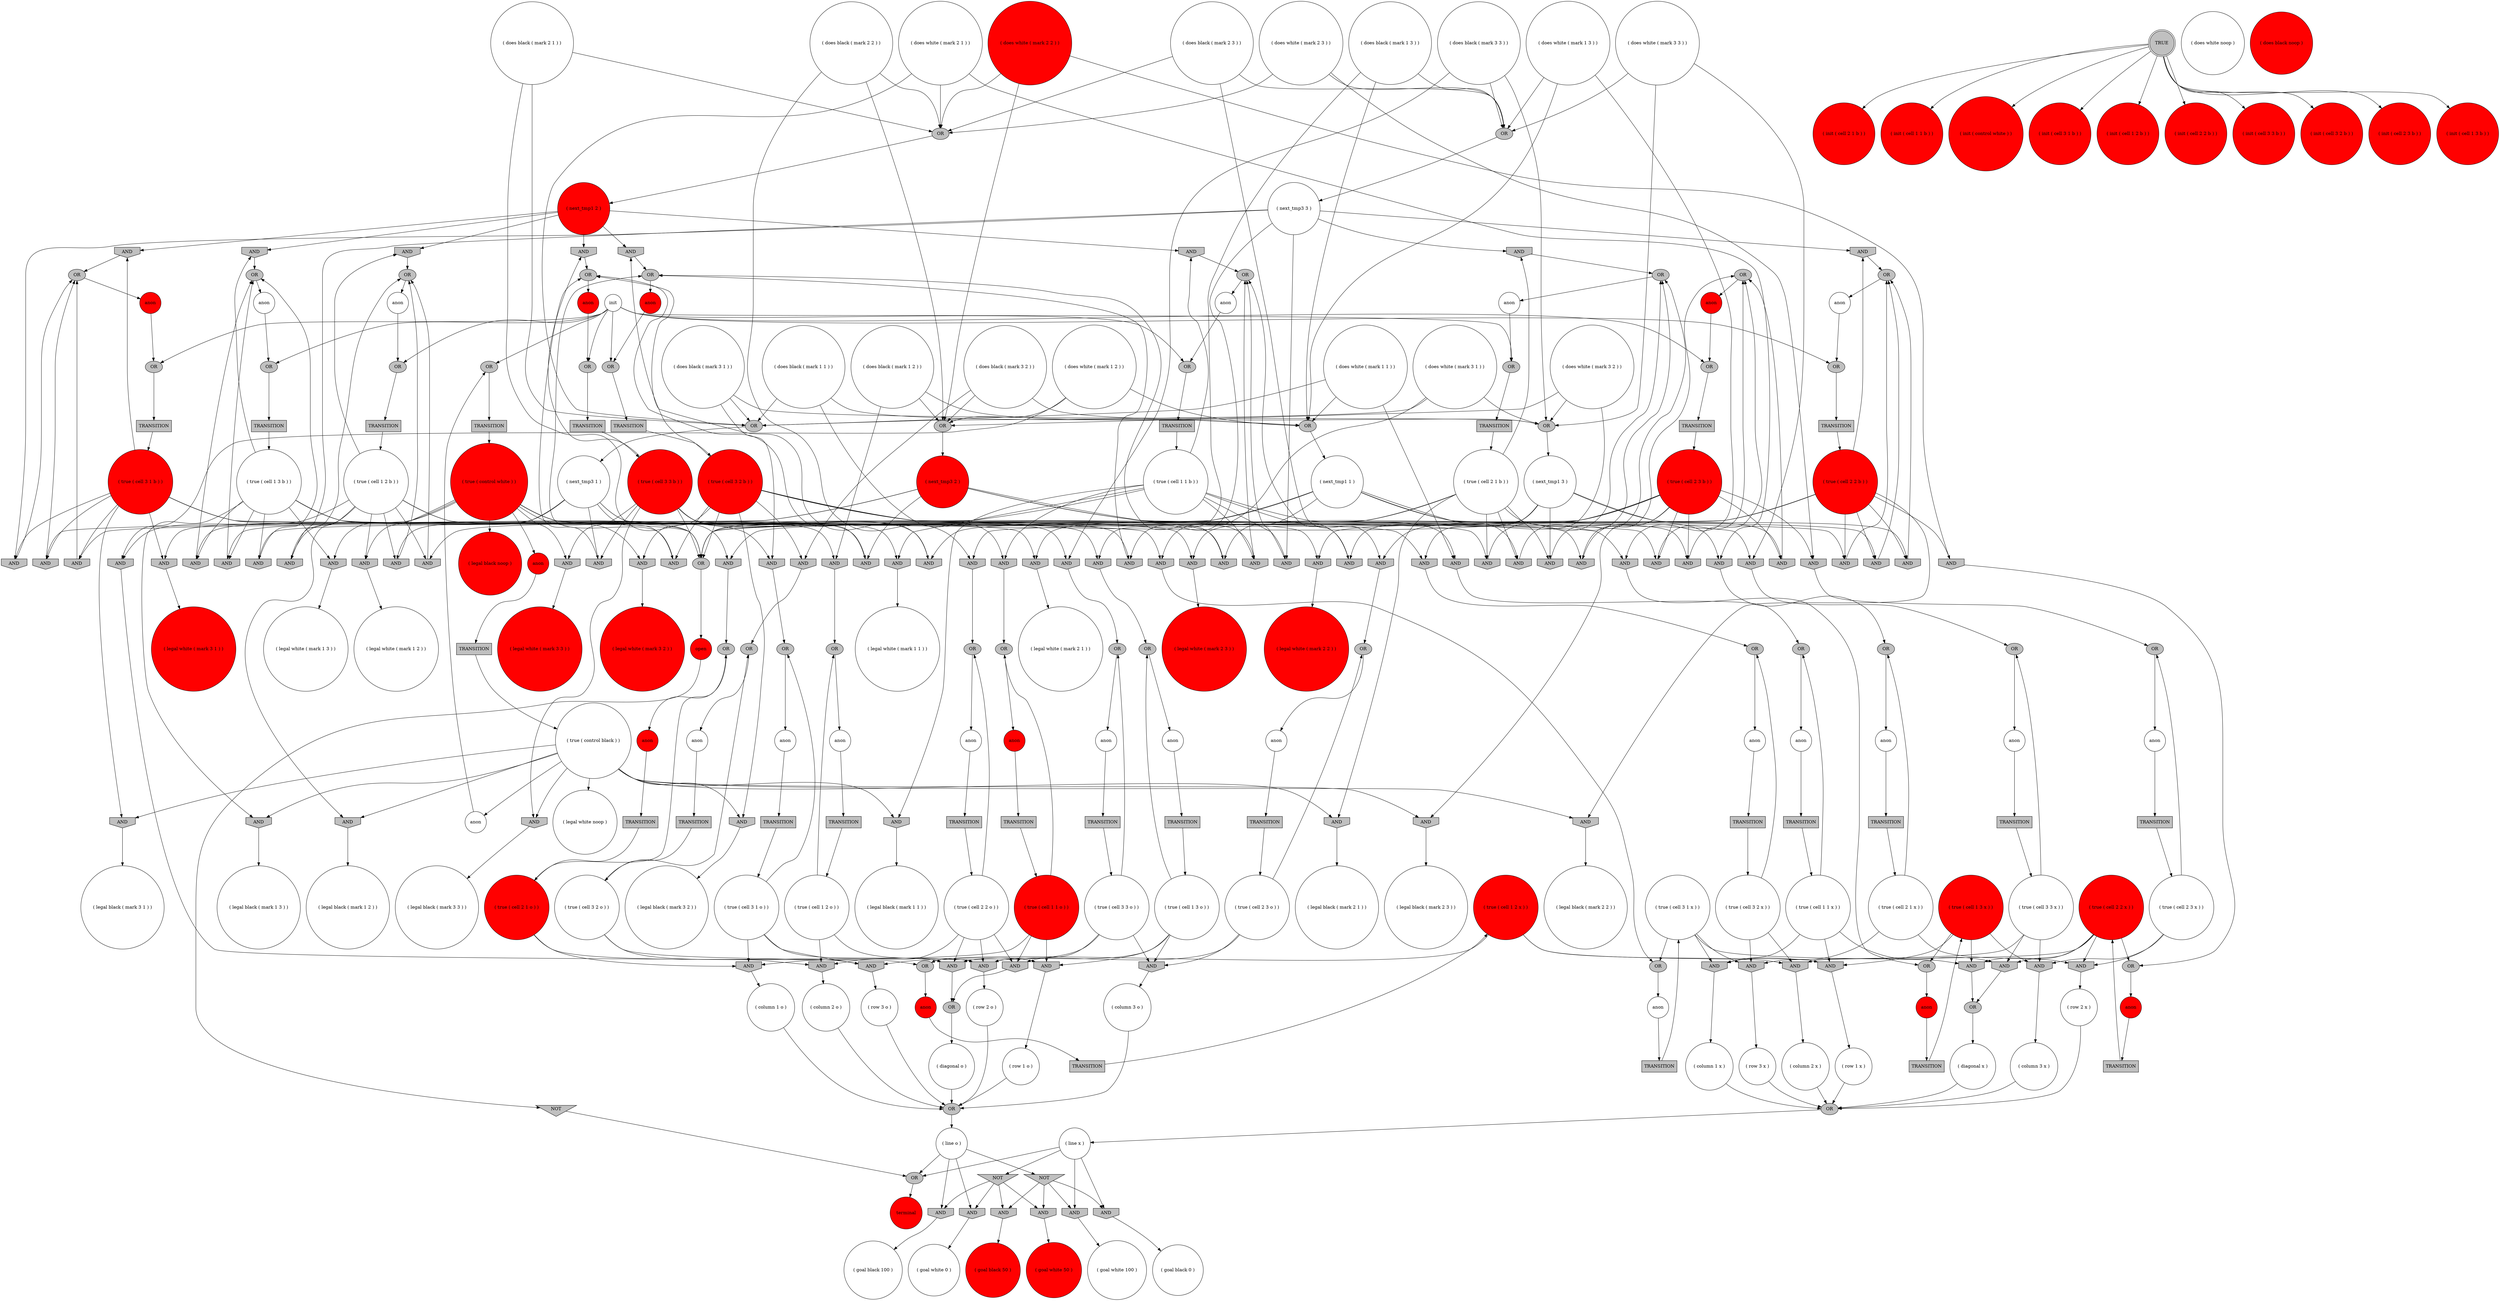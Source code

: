 digraph propNet
{
	"@3110bf99"[shape=ellipse, style= filled, fillcolor=grey, label="OR"]; "@3110bf99"->"@4292eef9"; 
	"@19ca3c6a"[shape=invhouse, style= filled, fillcolor=grey, label="AND"]; "@19ca3c6a"->"@84fc04d"; 
	"@6189c841"[shape=ellipse, style= filled, fillcolor=grey, label="OR"]; "@6189c841"->"@647c2ed9"; 
	"@5b16443e"[shape=box, style= filled, fillcolor=grey, label="TRANSITION"]; "@5b16443e"->"@1c206048"; 
	"@505acb8b"[shape=ellipse, style= filled, fillcolor=grey, label="OR"]; "@505acb8b"->"@78e93be3"; 
	"@2fbb1447"[shape=box, style= filled, fillcolor=grey, label="TRANSITION"]; "@2fbb1447"->"@5b8b9802"; 
	"@41f6a5e9"[shape=circle, style= filled, fillcolor=white, label="anon"]; "@41f6a5e9"->"@54c8ab35"; 
	"@5a959fa9"[shape=ellipse, style= filled, fillcolor=grey, label="OR"]; "@5a959fa9"->"@15253eb5"; 
	"@13159de7"[shape=ellipse, style= filled, fillcolor=grey, label="OR"]; "@13159de7"->"@7031b27a"; 
	"@64e6c17"[shape=box, style= filled, fillcolor=grey, label="TRANSITION"]; "@64e6c17"->"@6ce21f5d"; 
	"@607f3c5b"[shape=invtriangle, style= filled, fillcolor=grey, label="NOT"]; "@607f3c5b"->"@424d4f5e"; "@607f3c5b"->"@54b483bf"; "@607f3c5b"->"@4153abdb"; "@607f3c5b"->"@4097a214"; 
	"@2862fdc2"[shape=circle, style= filled, fillcolor=white, label="( does black ( mark 1 2 ) )"]; "@2862fdc2"->"@37872284"; "@2862fdc2"->"@4f26aa78"; "@2862fdc2"->"@2b842bd6"; 
	"@46e6e5f1"[shape=circle, style= filled, fillcolor=red, label="anon"]; "@46e6e5f1"->"@41282ad4"; 
	"@222f808"[shape=box, style= filled, fillcolor=grey, label="TRANSITION"]; "@222f808"->"@235ff851"; 
	"@5eef4879"[shape=ellipse, style= filled, fillcolor=grey, label="OR"]; "@5eef4879"->"@2f7f30a0"; 
	"@67588300"[shape=invhouse, style= filled, fillcolor=grey, label="AND"]; "@67588300"->"@280685d4"; 
	"@513fc475"[shape=circle, style= filled, fillcolor=red, label="( init ( cell 2 1 b ) )"]; 
	"@302b3e2e"[shape=invhouse, style= filled, fillcolor=grey, label="AND"]; "@302b3e2e"->"@13159de7"; 
	"@1bbbefea"[shape=ellipse, style= filled, fillcolor=grey, label="OR"]; "@1bbbefea"->"@7277073c"; 
	"@78dee892"[shape=box, style= filled, fillcolor=grey, label="TRANSITION"]; "@78dee892"->"@51776d39"; 
	"@55d46b4"[shape=circle, style= filled, fillcolor=white, label="( true ( cell 1 1 b ) )"]; "@55d46b4"->"@53e6692b"; "@55d46b4"->"@20506187"; "@55d46b4"->"@7b1ae274"; "@55d46b4"->"@695f4410"; "@55d46b4"->"@3df9dfd5"; "@55d46b4"->"@3ef63b77"; "@55d46b4"->"@3b56f75d"; "@55d46b4"->"@42aa9567"; "@55d46b4"->"@676c00a9"; 
	"@7ebf324"[shape=circle, style= filled, fillcolor=red, label="anon"]; "@7ebf324"->"@78dee892"; 
	"@501eb4af"[shape=circle, style= filled, fillcolor=white, label="anon"]; "@501eb4af"->"@6b0d29c2"; 
	"@20506187"[shape=invhouse, style= filled, fillcolor=grey, label="AND"]; "@20506187"->"@5eef4879"; 
	"@19ac1e25"[shape=invhouse, style= filled, fillcolor=grey, label="AND"]; "@19ac1e25"->"@13159de7"; 
	"@10bb3372"[shape=circle, style= filled, fillcolor=white, label="( column 1 o )"]; "@10bb3372"->"@27835149"; 
	"@424f5762"[shape=invhouse, style= filled, fillcolor=grey, label="AND"]; "@424f5762"->"@265e24be"; 
	"@290326a1"[shape=circle, style= filled, fillcolor=white, label="( does black ( mark 2 3 ) )"]; "@290326a1"->"@38c57101"; "@290326a1"->"@5a959fa9"; "@290326a1"->"@50bef95e"; 
	"@416ed704"[shape=circle, style= filled, fillcolor=red, label="terminal"]; 
	"@163bb430"[shape=box, style= filled, fillcolor=grey, label="TRANSITION"]; "@163bb430"->"@520b18a8"; 
	"@2e883c86"[shape=circle, style= filled, fillcolor=red, label="( goal black 50 )"]; 
	"@4153abdb"[shape=invhouse, style= filled, fillcolor=grey, label="AND"]; "@4153abdb"->"@4145c27a"; 
	"@75094c7b"[shape=circle, style= filled, fillcolor=white, label="( true ( cell 1 2 o ) )"]; "@75094c7b"->"@3f60ef76"; "@75094c7b"->"@7c91b50f"; "@75094c7b"->"@77c7bb87"; 
	"@4de059d6"[shape=circle, style= filled, fillcolor=white, label="( legal black ( mark 1 3 ) )"]; 
	"@183c3473"[shape=circle, style= filled, fillcolor=red, label="anon"]; "@183c3473"->"@1cba556e"; 
	"@1e4da3e3"[shape=circle, style= filled, fillcolor=white, label="( line o )"]; "@1e4da3e3"->"@8463d02"; "@1e4da3e3"->"@300fa532"; "@1e4da3e3"->"@3e6c7100"; "@1e4da3e3"->"@607f3c5b"; 
	"@d23374d"[shape=invhouse, style= filled, fillcolor=grey, label="AND"]; "@d23374d"->"@89ce410"; 
	"@4e83f71c"[shape=circle, style= filled, fillcolor=red, label="( true ( cell 3 3 b ) )"]; "@4e83f71c"->"@19ca3c6a"; "@4e83f71c"->"@2c2c68e9"; "@4e83f71c"->"@19ac1e25"; "@4e83f71c"->"@521b95a"; "@4e83f71c"->"@e8f3c43"; "@4e83f71c"->"@302b3e2e"; "@4e83f71c"->"@593a7113"; "@4e83f71c"->"@17f7d2ff"; "@4e83f71c"->"@676c00a9"; 
	"@724df132"[shape=box, style= filled, fillcolor=grey, label="TRANSITION"]; "@724df132"->"@20c87d01"; 
	"@76974876"[shape=invhouse, style= filled, fillcolor=grey, label="AND"]; "@76974876"->"@30868754"; 
	"@4292eef9"[shape=circle, style= filled, fillcolor=red, label="anon"]; "@4292eef9"->"@72af4b81"; 
	"@55a5cd40"[shape=ellipse, style= filled, fillcolor=grey, label="OR"]; "@55a5cd40"->"@784650ad"; 
	"@1fe569ac"[shape=circle, style= filled, fillcolor=red, label="( true ( cell 3 1 b ) )"]; "@1fe569ac"->"@1f10be5d"; "@1fe569ac"->"@3d133ead"; "@1fe569ac"->"@67588300"; "@1fe569ac"->"@7fb85da4"; "@1fe569ac"->"@416ba050"; "@1fe569ac"->"@5c2147cb"; "@1fe569ac"->"@2db8d536"; "@1fe569ac"->"@676c00a9"; "@1fe569ac"->"@47c65163"; 
	"@22802495"[shape=invhouse, style= filled, fillcolor=grey, label="AND"]; "@22802495"->"@ed39e86"; 
	"@3e6c7100"[shape=ellipse, style= filled, fillcolor=grey, label="OR"]; "@3e6c7100"->"@416ed704"; 
	"@7ef81c84"[shape=circle, style= filled, fillcolor=white, label="( does black ( mark 2 2 ) )"]; "@7ef81c84"->"@4f26aa78"; "@7ef81c84"->"@5a959fa9"; "@7ef81c84"->"@19e6018b"; 
	"@29b2c6b7"[shape=box, style= filled, fillcolor=grey, label="TRANSITION"]; "@29b2c6b7"->"@75094c7b"; 
	"@19fa3f20"[shape=invhouse, style= filled, fillcolor=grey, label="AND"]; "@19fa3f20"->"@7afd3d0d"; 
	"@51776d39"[shape=circle, style= filled, fillcolor=red, label="( true ( cell 1 2 x ) )"]; "@51776d39"->"@570fd91e"; "@51776d39"->"@634fbcac"; "@51776d39"->"@22802495"; 
	"@20c87d01"[shape=circle, style= filled, fillcolor=white, label="( true ( cell 2 3 x ) )"]; "@20c87d01"->"@475170bc"; "@20c87d01"->"@3136a0bc"; "@20c87d01"->"@3471e26d"; 
	"@30762031"[shape=invhouse, style= filled, fillcolor=grey, label="AND"]; "@30762031"->"@30868754"; 
	"@2f29f8aa"[shape=invhouse, style= filled, fillcolor=grey, label="AND"]; "@2f29f8aa"->"@6f02243e"; 
	"@599a2875"[shape=circle, style= filled, fillcolor=white, label="( does black ( mark 1 3 ) )"]; "@599a2875"->"@37872284"; "@599a2875"->"@27e0b4d8"; "@599a2875"->"@50bef95e"; 
	"@d689844"[shape=ellipse, style= filled, fillcolor=grey, label="OR"]; "@d689844"->"@4de49f3c"; 
	"@6f02243e"[shape=ellipse, style= filled, fillcolor=grey, label="OR"]; "@6f02243e"->"@75999b61"; 
	"@1b0c366b"[shape=invhouse, style= filled, fillcolor=grey, label="AND"]; "@1b0c366b"->"@6915fc29"; 
	"@7031b27a"[shape=circle, style= filled, fillcolor=red, label="anon"]; "@7031b27a"->"@1bbbefea"; 
	"@7fe184a1"[shape=circle, style= filled, fillcolor=white, label="anon"]; "@7fe184a1"->"@3b577220"; 
	"@45553d72"[shape=invhouse, style= filled, fillcolor=grey, label="AND"]; "@45553d72"->"@185af219"; 
	"@1080b7fd"[shape=ellipse, style= filled, fillcolor=grey, label="OR"]; "@1080b7fd"->"@5f532e"; 
	"@50ec4d43"[shape=circle, style= filled, fillcolor=white, label="( legal white ( mark 2 1 ) )"]; 
	"@53639459"[shape=invhouse, style= filled, fillcolor=grey, label="AND"]; "@53639459"->"@2ecaa79e"; 
	"@2c99b437"[shape=circle, style= filled, fillcolor=white, label="( does white ( mark 2 3 ) )"]; "@2c99b437"->"@5b09f852"; "@2c99b437"->"@5a959fa9"; "@2c99b437"->"@50bef95e"; 
	"@75999b61"[shape=circle, style= filled, fillcolor=white, label="( diagonal x )"]; "@75999b61"->"@7b429b9f"; 
	"@521b95a"[shape=invhouse, style= filled, fillcolor=grey, label="AND"]; "@521b95a"->"@505acb8b"; 
	"@2f7f30a0"[shape=circle, style= filled, fillcolor=white, label="anon"]; "@2f7f30a0"->"@1080b7fd"; 
	"@5af3a14"[shape=ellipse, style= filled, fillcolor=grey, label="OR"]; "@5af3a14"->"@330df9f6"; 
	"@66a01572"[shape=invhouse, style= filled, fillcolor=grey, label="AND"]; "@66a01572"->"@4cf1d2a4"; 
	"@ceaf7f0"[shape=box, style= filled, fillcolor=grey, label="TRANSITION"]; "@ceaf7f0"->"@357c5b44"; 
	"@3301b608"[shape=circle, style= filled, fillcolor=white, label="( does black ( mark 3 3 ) )"]; "@3301b608"->"@521b95a"; "@3301b608"->"@5af3a14"; "@3301b608"->"@50bef95e"; 
	"@502e12e5"[shape=invhouse, style= filled, fillcolor=grey, label="AND"]; "@502e12e5"->"@33211ee7"; 
	"@4ebca121"[shape=ellipse, style= filled, fillcolor=grey, label="OR"]; "@4ebca121"->"@41f6a5e9"; 
	"@7f4165d0"[shape=invhouse, style= filled, fillcolor=grey, label="AND"]; "@7f4165d0"->"@4cf1d2a4"; 
	"@ed39e86"[shape=circle, style= filled, fillcolor=white, label="( row 1 x )"]; "@ed39e86"->"@7b429b9f"; 
	"@5f998f30"[shape=invhouse, style= filled, fillcolor=grey, label="AND"]; "@5f998f30"->"@3c873f94"; 
	"@7fb85da4"[shape=invhouse, style= filled, fillcolor=grey, label="AND"]; "@7fb85da4"->"@724715dd"; 
	"@3c873f94"[shape=ellipse, style= filled, fillcolor=grey, label="OR"]; "@3c873f94"->"@535f2c97"; 
	"@780e4aa6"[shape=circle, style= filled, fillcolor=white, label="anon"]; "@780e4aa6"->"@5b16443e"; 
	"@40471d1f"[shape=invhouse, style= filled, fillcolor=grey, label="AND"]; "@40471d1f"->"@197ef254"; 
	"@6d29cb02"[shape=circle, style= filled, fillcolor=red, label="( true ( cell 2 2 x ) )"]; "@6d29cb02"->"@570fd91e"; "@6d29cb02"->"@5e0ed38d"; "@6d29cb02"->"@d689844"; "@6d29cb02"->"@3136a0bc"; "@6d29cb02"->"@2f29f8aa"; 
	"@672825c9"[shape=invhouse, style= filled, fillcolor=grey, label="AND"]; "@672825c9"->"@761b5baf"; 
	"@52863cf9"[shape=ellipse, style= filled, fillcolor=grey, label="OR"]; "@52863cf9"->"@461541fb"; 
	"@6901960a"[shape=circle, style= filled, fillcolor=white, label="anon"]; "@6901960a"->"@433b8611"; 
	"@68f392bc"[shape=circle, style= filled, fillcolor=white, label="( next_tmp3 1 )"]; "@68f392bc"->"@6fc2a644"; "@68f392bc"->"@19ac1e25"; "@68f392bc"->"@595fb8e"; "@68f392bc"->"@30762031"; "@68f392bc"->"@e7858ab"; "@68f392bc"->"@79708fc8"; 
	"@18142dc4"[shape=box, style= filled, fillcolor=grey, label="TRANSITION"]; "@18142dc4"->"@183aeac3"; 
	"@520b18a8"[shape=circle, style= filled, fillcolor=white, label="( true ( cell 3 3 o ) )"]; "@520b18a8"->"@526b0a81"; "@520b18a8"->"@505acb8b"; "@520b18a8"->"@cdabdca"; "@520b18a8"->"@6d1f9295"; 
	"@5516d3dc"[shape=circle, style= filled, fillcolor=red, label="( init ( cell 1 1 b ) )"]; 
	"@7c91b50f"[shape=ellipse, style= filled, fillcolor=grey, label="OR"]; "@7c91b50f"->"@42062bad"; 
	"@18977673"[shape=ellipse, style= filled, fillcolor=grey, label="OR"]; "@18977673"->"@7fe184a1"; 
	"@593a7113"[shape=invhouse, style= filled, fillcolor=grey, label="AND"]; "@593a7113"->"@13159de7"; 
	"@78ac4093"[shape=circle, style= filled, fillcolor=red, label="( init ( control white ) )"]; 
	"@79708fc8"[shape=invhouse, style= filled, fillcolor=grey, label="AND"]; "@79708fc8"->"@18977673"; 
	"@12da22e9"[shape=circle, style= filled, fillcolor=red, label="anon"]; "@12da22e9"->"@233059cc"; 
	"@34d2b4a1"[shape=circle, style= filled, fillcolor=white, label="( does black ( mark 3 2 ) )"]; "@34d2b4a1"->"@5af3a14"; "@34d2b4a1"->"@4f26aa78"; "@34d2b4a1"->"@45553d72"; 
	"@233059cc"[shape=box, style= filled, fillcolor=grey, label="TRANSITION"]; "@233059cc"->"@157052cb"; 
	"@37872284"[shape=ellipse, style= filled, fillcolor=grey, label="OR"]; "@37872284"->"@8eb2497"; 
	"@30d73d83"[shape=circle, style= filled, fillcolor=white, label="( legal white noop )"]; 
	"@197ef254"[shape=circle, style= filled, fillcolor=red, label="( legal white ( mark 3 2 ) )"]; 
	"@65b2b2f0"[shape=invhouse, style= filled, fillcolor=grey, label="AND"]; "@65b2b2f0"->"@d689844"; 
	"@3136a0bc"[shape=invhouse, style= filled, fillcolor=grey, label="AND"]; "@3136a0bc"->"@44b0c913"; 
	"@2c74bc49"[shape=invhouse, style= filled, fillcolor=grey, label="AND"]; "@2c74bc49"->"@3110bf99"; 
	"@40868ba"[shape=circle, style= filled, fillcolor=red, label="( init ( cell 3 1 b ) )"]; 
	"@19e6018b"[shape=invhouse, style= filled, fillcolor=grey, label="AND"]; "@19e6018b"->"@61025594"; 
	"@7381d4e0"[shape=circle, style= filled, fillcolor=red, label="( next_tmp3 2 )"]; "@7381d4e0"->"@3f08e8b"; "@7381d4e0"->"@7fb85da4"; "@7381d4e0"->"@343b79ee"; "@7381d4e0"->"@302b3e2e"; "@7381d4e0"->"@3b56f75d"; "@7381d4e0"->"@61d547f5"; 
	"@183aeac3"[shape=circle, style= filled, fillcolor=red, label="( true ( cell 3 2 b ) )"]; "@183aeac3"->"@595fb8e"; "@183aeac3"->"@40471d1f"; "@183aeac3"->"@48112b54"; "@183aeac3"->"@66a01572"; "@183aeac3"->"@76aeb503"; "@183aeac3"->"@45553d72"; "@183aeac3"->"@52cc6a6e"; "@183aeac3"->"@7f4165d0"; "@183aeac3"->"@676c00a9"; 
	"@32693b5"[shape=circle, style= filled, fillcolor=red, label="( true ( control white ) )"]; "@32693b5"->"@7b492e5b"; "@32693b5"->"@19ca3c6a"; "@32693b5"->"@65931596"; "@32693b5"->"@40471d1f"; "@32693b5"->"@1b0c366b"; "@32693b5"->"@672825c9"; "@32693b5"->"@3df9dfd5"; "@32693b5"->"@4c623b03"; "@32693b5"->"@26170092"; "@32693b5"->"@12da22e9"; "@32693b5"->"@47c65163"; 
	"@78e93be3"[shape=circle, style= filled, fillcolor=white, label="anon"]; "@78e93be3"->"@163bb430"; 
	"@e8f3c43"[shape=invhouse, style= filled, fillcolor=grey, label="AND"]; "@e8f3c43"->"@55a5cd40"; 
	"@4145c27a"[shape=circle, style= filled, fillcolor=white, label="( goal white 100 )"]; 
	"@416ba050"[shape=invhouse, style= filled, fillcolor=grey, label="AND"]; "@416ba050"->"@1dbf4413"; 
	"@76aeb503"[shape=invhouse, style= filled, fillcolor=grey, label="AND"]; "@76aeb503"->"@4cf1d2a4"; 
	"@1213dc90"[shape=circle, style= filled, fillcolor=red, label="( true ( cell 2 2 b ) )"]; "@1213dc90"->"@14b3fd5d"; "@1213dc90"->"@65b2b2f0"; "@1213dc90"->"@1b0c366b"; "@1213dc90"->"@47ec5c40"; "@1213dc90"->"@79708fc8"; "@1213dc90"->"@d23374d"; "@1213dc90"->"@b881485"; "@1213dc90"->"@19e6018b"; "@1213dc90"->"@676c00a9"; 
	"@2db8d536"[shape=invhouse, style= filled, fillcolor=grey, label="AND"]; "@2db8d536"->"@724715dd"; 
	"@12da712a"[shape=box, style= filled, fillcolor=grey, label="TRANSITION"]; "@12da712a"->"@52cf284b"; 
	"@18fbb359"[shape=circle, style= filled, fillcolor=white, label="( legal black ( mark 3 3 ) )"]; 
	"@65931596"[shape=invhouse, style= filled, fillcolor=grey, label="AND"]; "@65931596"->"@50ec4d43"; 
	"@66abad8f"[shape=circle, style= filled, fillcolor=red, label="anon"]; "@66abad8f"->"@64e6c17"; 
	"@65a0d55"[shape=circle, style= filled, fillcolor=white, label="( legal black ( mark 2 1 ) )"]; 
	"@6f0a9476"[shape=circle, style= filled, fillcolor=white, label="( legal black ( mark 3 2 ) )"]; 
	"@38c57101"[shape=invhouse, style= filled, fillcolor=grey, label="AND"]; "@38c57101"->"@231d8cb8"; 
	"@d3eb77e"[shape=ellipse, style= filled, fillcolor=grey, label="OR"]; "@d3eb77e"->"@63a4c512"; 
	"@461541fb"[shape=box, style= filled, fillcolor=grey, label="TRANSITION"]; "@461541fb"->"@1fe569ac"; 
	"@1ffc159e"[shape=circle, style= filled, fillcolor=white, label="anon"]; "@1ffc159e"->"@69a5d3d"; 
	"@6e6a937"[shape=circle, style= filled, fillcolor=white, label="( row 3 o )"]; "@6e6a937"->"@27835149"; 
	"@300eff16"[shape=invhouse, style= filled, fillcolor=grey, label="AND"]; "@300eff16"->"@469cbc0d"; 
	"@4097a214"[shape=invhouse, style= filled, fillcolor=grey, label="AND"]; "@4097a214"->"@2a1a3ee9"; 
	"@4316d666"[shape=circle, style= filled, fillcolor=white, label="( legal black ( mark 3 1 ) )"]; 
	"@1f10be5d"[shape=invhouse, style= filled, fillcolor=grey, label="AND"]; "@1f10be5d"->"@724715dd"; 
	"@7b429b9f"[shape=ellipse, style= filled, fillcolor=grey, label="OR"]; "@7b429b9f"->"@51f722f1"; 
	"@4cf1d2a4"[shape=ellipse, style= filled, fillcolor=grey, label="OR"]; "@4cf1d2a4"->"@183c3473"; 
	"@761b5baf"[shape=circle, style= filled, fillcolor=red, label="( legal white ( mark 2 3 ) )"]; 
	"@77d7aa76"[shape=circle, style= filled, fillcolor=white, label="( does black ( mark 1 1 ) )"]; "@77d7aa76"->"@7b1ae274"; "@77d7aa76"->"@37872284"; "@77d7aa76"->"@1c48b34d"; 
	"@500e366b"[shape=circle, style= filled, fillcolor=red, label="( init ( cell 1 2 b ) )"]; 
	"@47ec5c40"[shape=invhouse, style= filled, fillcolor=grey, label="AND"]; "@47ec5c40"->"@18977673"; 
	"@2b815118"[shape=invhouse, style= filled, fillcolor=grey, label="AND"]; "@2b815118"->"@772a15e5"; 
	"@157052cb"[shape=circle, style= filled, fillcolor=white, label="( true ( control black ) )"]; "@157052cb"->"@2c2c68e9"; "@157052cb"->"@3dfa7244"; "@157052cb"->"@45aba779"; "@157052cb"->"@30d73d83"; "@157052cb"->"@48112b54"; "@157052cb"->"@2b815118"; "@157052cb"->"@4f2a7490"; "@157052cb"->"@5c2147cb"; "@157052cb"->"@d23374d"; "@157052cb"->"@42aa9567"; "@157052cb"->"@300eff16"; 
	"@7b35f90"[shape=circle, style= filled, fillcolor=white, label="anon"]; "@7b35f90"->"@2fbb1447"; 
	"@4d62a96e"[shape=circle, style= filled, fillcolor=white, label="( column 2 x )"]; "@4d62a96e"->"@7b429b9f"; 
	"@7acc53cc"[shape=circle, style= filled, fillcolor=white, label="anon"]; "@7acc53cc"->"@ceaf7f0"; 
	"@6a05b14f"[shape=circle, style= filled, fillcolor=white, label="init"]; "@6a05b14f"->"@4f83f9df"; "@6a05b14f"->"@6189c841"; "@6a05b14f"->"@6b0d29c2"; "@6a05b14f"->"@3b577220"; "@6a05b14f"->"@72af4b81"; "@6a05b14f"->"@52863cf9"; "@6a05b14f"->"@d3eb77e"; "@6a05b14f"->"@1bbbefea"; "@6a05b14f"->"@1080b7fd"; "@6a05b14f"->"@1cba556e"; 
	"@1d9ee9af"[shape=box, style= filled, fillcolor=grey, label="TRANSITION"]; "@1d9ee9af"->"@77a3e2f7"; 
	"@5c7697b7"[shape=circle, style= filled, fillcolor=white, label="( does black ( mark 2 1 ) )"]; "@5c7697b7"->"@6b6b1935"; "@5c7697b7"->"@5a959fa9"; "@5c7697b7"->"@1c48b34d"; 
	"@1dbf4413"[shape=ellipse, style= filled, fillcolor=grey, label="OR"]; "@1dbf4413"->"@780e4aa6"; 
	"@57afb22a"[shape=circle, style= filled, fillcolor=white, label="( legal white ( mark 1 2 ) )"]; 
	"@7ef1accd"[shape=invhouse, style= filled, fillcolor=grey, label="AND"]; "@7ef1accd"->"@634fbcac"; 
	"@6b6b1935"[shape=invhouse, style= filled, fillcolor=grey, label="AND"]; "@6b6b1935"->"@1146eae3"; 
	"@1c206048"[shape=circle, style= filled, fillcolor=white, label="( true ( cell 3 1 x ) )"]; "@1c206048"->"@74c3b0c9"; "@1c206048"->"@1dbf4413"; "@1c206048"->"@5e0ed38d"; "@1c206048"->"@424f5762"; 
	"@772a15e5"[shape=circle, style= filled, fillcolor=white, label="( legal black ( mark 1 2 ) )"]; 
	"@72af4b81"[shape=ellipse, style= filled, fillcolor=grey, label="OR"]; "@72af4b81"->"@14e7dc19"; 
	"@40664651"[shape=circle, style= filled, fillcolor=white, label="( column 1 x )"]; "@40664651"->"@7b429b9f"; 
	"@4373e9ea"[shape=circle, style= filled, fillcolor=white, label="( diagonal o )"]; "@4373e9ea"->"@27835149"; 
	"@343b79ee"[shape=invhouse, style= filled, fillcolor=grey, label="AND"]; "@343b79ee"->"@3110bf99"; 
	"@3413e5b7"[shape=box, style= filled, fillcolor=grey, label="TRANSITION"]; "@3413e5b7"->"@1f62fe39"; 
	"@54b483bf"[shape=invhouse, style= filled, fillcolor=grey, label="AND"]; "@54b483bf"->"@2e883c86"; 
	"@18ec9ac8"[shape=circle, style= filled, fillcolor=red, label="anon"]; "@18ec9ac8"->"@52863cf9"; 
	"@235ff851"[shape=circle, style= filled, fillcolor=white, label="( true ( cell 2 1 b ) )"]; "@235ff851"->"@7c5bc9e5"; "@235ff851"->"@5f998f30"; "@235ff851"->"@6b6b1935"; "@235ff851"->"@3f08e8b"; "@235ff851"->"@65931596"; "@235ff851"->"@58eaf9b7"; "@235ff851"->"@4f2a7490"; "@235ff851"->"@676c00a9"; "@235ff851"->"@19fa3f20"; 
	"@84fc04d"[shape=circle, style= filled, fillcolor=red, label="( legal white ( mark 3 3 ) )"]; 
	"@63a4c512"[shape=box, style= filled, fillcolor=grey, label="TRANSITION"]; "@63a4c512"->"@787935a1"; 
	"@570fd91e"[shape=invhouse, style= filled, fillcolor=grey, label="AND"]; "@570fd91e"->"@4d62a96e"; 
	"@2c651db0"[shape=circle, style= filled, fillcolor=white, label="( column 2 o )"]; "@2c651db0"->"@27835149"; 
	"@591b1427"[shape=circle, style= filled, fillcolor=white, label="( does white noop )"]; 
	"@8463d02"[shape=invhouse, style= filled, fillcolor=grey, label="AND"]; "@8463d02"->"@7b4dafd8"; 
	"@77c7bb87"[shape=invhouse, style= filled, fillcolor=grey, label="AND"]; "@77c7bb87"->"@4d19dc97"; 
	"@7afd3d0d"[shape=ellipse, style= filled, fillcolor=grey, label="OR"]; "@7afd3d0d"->"@7b35f90"; 
	"@42062bad"[shape=circle, style= filled, fillcolor=white, label="anon"]; "@42062bad"->"@29b2c6b7"; 
	"@2a1a3ee9"[shape=circle, style= filled, fillcolor=white, label="( goal black 0 )"]; 
	"@5841ec81"[shape=circle, style= filled, fillcolor=red, label="( init ( cell 2 2 b ) )"]; 
	"@3f60ef76"[shape=invhouse, style= filled, fillcolor=grey, label="AND"]; "@3f60ef76"->"@2c651db0"; 
	"@71794a83"[shape=circle, style= filled, fillcolor=white, label="( true ( cell 2 2 o ) )"]; "@71794a83"->"@3f60ef76"; "@71794a83"->"@76e02677"; "@71794a83"->"@cdabdca"; "@71794a83"->"@61025594"; "@71794a83"->"@502e12e5"; 
	"@469cbc0d"[shape=circle, style= filled, fillcolor=white, label="( legal black ( mark 2 3 ) )"]; 
	"@224a2971"[shape=circle, style= filled, fillcolor=white, label="( column 3 x )"]; "@224a2971"->"@7b429b9f"; 
	"@5b8b9802"[shape=circle, style= filled, fillcolor=white, label="( true ( cell 2 1 x ) )"]; "@5b8b9802"->"@74c3b0c9"; "@5b8b9802"->"@3136a0bc"; "@5b8b9802"->"@7afd3d0d"; 
	"@54c8ab35"[shape=box, style= filled, fillcolor=grey, label="TRANSITION"]; "@54c8ab35"->"@6c847916"; 
	"@2d30b676"[shape=circle, style= filled, fillcolor=red, label="( does black noop )"]; 
	"@3471e26d"[shape=invhouse, style= filled, fillcolor=grey, label="AND"]; "@3471e26d"->"@224a2971"; 
	"@3b56f75d"[shape=invhouse, style= filled, fillcolor=grey, label="AND"]; "@3b56f75d"->"@5eef4879"; 
	"@2b842bd6"[shape=invhouse, style= filled, fillcolor=grey, label="AND"]; "@2b842bd6"->"@7c91b50f"; 
	"@61025594"[shape=ellipse, style= filled, fillcolor=grey, label="OR"]; "@61025594"->"@6040994d"; 
	"@5c2147cb"[shape=invhouse, style= filled, fillcolor=grey, label="AND"]; "@5c2147cb"->"@4316d666"; 
	"@5f532e"[shape=box, style= filled, fillcolor=grey, label="TRANSITION"]; "@5f532e"->"@55d46b4"; 
	"@7b79f9d"[shape=circle, style= filled, fillcolor=red, label="( does white ( mark 2 2 ) )"]; "@7b79f9d"->"@65b2b2f0"; "@7b79f9d"->"@4f26aa78"; "@7b79f9d"->"@5a959fa9"; 
	"@3b577220"[shape=ellipse, style= filled, fillcolor=grey, label="OR"]; "@3b577220"->"@2bffef5a"; 
	"@4e2d4656"[shape=circle, style= filled, fillcolor=white, label="( column 3 o )"]; "@4e2d4656"->"@27835149"; 
	"@373afe05"[shape=invhouse, style= filled, fillcolor=grey, label="AND"]; "@373afe05"->"@3110bf99"; 
	"@64af328d"[shape=circle, style= filled, fillcolor=white, label="( legal white ( mark 1 1 ) )"]; 
	"@3ef63b77"[shape=invhouse, style= filled, fillcolor=grey, label="AND"]; "@3ef63b77"->"@5eef4879"; 
	"@330df9f6"[shape=circle, style= filled, fillcolor=white, label="( next_tmp1 3 )"]; "@330df9f6"->"@1cde878c"; "@330df9f6"->"@47ec5c40"; "@330df9f6"->"@373afe05"; "@330df9f6"->"@58eaf9b7"; "@330df9f6"->"@3ef63b77"; "@330df9f6"->"@6d1357ad"; 
	"@42aa9567"[shape=invhouse, style= filled, fillcolor=grey, label="AND"]; "@42aa9567"->"@b454785"; 
	"@b881485"[shape=invhouse, style= filled, fillcolor=grey, label="AND"]; "@b881485"->"@18977673"; 
	"@50bef95e"[shape=ellipse, style= filled, fillcolor=grey, label="OR"]; "@50bef95e"->"@29e5b3bc"; 
	"@2b968df0"[shape=circle, style= filled, fillcolor=red, label="( init ( cell 3 3 b ) )"]; 
	"@5b09f852"[shape=invhouse, style= filled, fillcolor=grey, label="AND"]; "@5b09f852"->"@475170bc"; 
	"@7c5bc9e5"[shape=invhouse, style= filled, fillcolor=grey, label="AND"]; "@7c5bc9e5"->"@3c873f94"; 
	"@2c2c68e9"[shape=invhouse, style= filled, fillcolor=grey, label="AND"]; "@2c2c68e9"->"@18fbb359"; 
	"@357c5b44"[shape=circle, style= filled, fillcolor=white, label="( true ( cell 3 2 o ) )"]; "@357c5b44"->"@3f60ef76"; "@357c5b44"->"@185af219"; "@357c5b44"->"@6d1f9295"; 
	"@5b4294b0"[shape=circle, style= filled, fillcolor=red, label="( goal white 50 )"]; 
	"@14b3fd5d"[shape=invhouse, style= filled, fillcolor=grey, label="AND"]; "@14b3fd5d"->"@18977673"; 
	"@1b754fb1"[shape=invhouse, style= filled, fillcolor=grey, label="AND"]; "@1b754fb1"->"@2ecaa79e"; 
	"@73d1a5df"[shape=circle, style= filled, fillcolor=red, label="( true ( cell 2 3 b ) )"]; "@73d1a5df"->"@5b09f852"; "@73d1a5df"->"@672825c9"; "@73d1a5df"->"@343b79ee"; "@73d1a5df"->"@373afe05"; "@73d1a5df"->"@e7858ab"; "@73d1a5df"->"@2c74bc49"; "@73d1a5df"->"@38c57101"; "@73d1a5df"->"@676c00a9"; "@73d1a5df"->"@300eff16"; 
	"@3468a71c"[shape=circle, style= filled, fillcolor=white, label="( does white ( mark 2 1 ) )"]; "@3468a71c"->"@5a959fa9"; "@3468a71c"->"@1c48b34d"; "@3468a71c"->"@19fa3f20"; 
	"@613c9936"[shape=circle, style= filled, fillcolor=white, label="( row 2 o )"]; "@613c9936"->"@27835149"; 
	"@52cc6a6e"[shape=invhouse, style= filled, fillcolor=grey, label="AND"]; "@52cc6a6e"->"@13a7c48c"; 
	"@44b0c913"[shape=circle, style= filled, fillcolor=white, label="( row 2 x )"]; "@44b0c913"->"@7b429b9f"; 
	"@14e7dc19"[shape=box, style= filled, fillcolor=grey, label="TRANSITION"]; "@14e7dc19"->"@73d1a5df"; 
	"@7568f5ed"[shape=circle, style= filled, fillcolor=red, label="( legal white ( mark 3 1 ) )"]; 
	"@27b170a3"[shape=circle, style= filled, fillcolor=white, label="( legal white ( mark 1 3 ) )"]; 
	"@280685d4"[shape=ellipse, style= filled, fillcolor=grey, label="OR"]; "@280685d4"->"@443c35d3"; 
	"@4f83f9df"[shape=ellipse, style= filled, fillcolor=grey, label="OR"]; "@4f83f9df"->"@222f808"; 
	"@7b4dafd8"[shape=circle, style= filled, fillcolor=white, label="( goal black 100 )"]; 
	"@568653d9"[shape=box, style= filled, fillcolor=grey, label="TRANSITION"]; "@568653d9"->"@464b8634"; 
	"@cdabdca"[shape=invhouse, style= filled, fillcolor=grey, label="AND"]; "@cdabdca"->"@33211ee7"; 
	"@6b58cd68"[shape=circle, style= filled, fillcolor=white, label="anon"]; "@6b58cd68"->"@1d9ee9af"; 
	"@e7858ab"[shape=invhouse, style= filled, fillcolor=grey, label="AND"]; "@e7858ab"->"@3110bf99"; 
	"@464b8634"[shape=circle, style= filled, fillcolor=white, label="( true ( cell 1 3 b ) )"]; "@464b8634"->"@7b492e5b"; "@464b8634"->"@76974876"; "@464b8634"->"@3dfa7244"; "@464b8634"->"@1cde878c"; "@464b8634"->"@27e0b4d8"; "@464b8634"->"@30762031"; "@464b8634"->"@7a1a3d09"; "@464b8634"->"@61d547f5"; "@464b8634"->"@676c00a9"; 
	"@606141c1"[shape=circle, style= filled, fillcolor=white, label="( does white ( mark 3 1 ) )"]; "@606141c1"->"@416ba050"; "@606141c1"->"@5af3a14"; "@606141c1"->"@1c48b34d"; 
	"@6d1357ad"[shape=invhouse, style= filled, fillcolor=grey, label="AND"]; "@6d1357ad"->"@2ecaa79e"; 
	"@3d133ead"[shape=invhouse, style= filled, fillcolor=grey, label="AND"]; "@3d133ead"->"@724715dd"; 
	"@7277073c"[shape=box, style= filled, fillcolor=grey, label="TRANSITION"]; "@7277073c"->"@4e83f71c"; 
	"@8eb2497"[shape=circle, style= filled, fillcolor=white, label="( next_tmp1 1 )"]; "@8eb2497"->"@5f998f30"; "@8eb2497"->"@2c74bc49"; "@8eb2497"->"@17f7d2ff"; "@8eb2497"->"@7f4165d0"; "@8eb2497"->"@b881485"; "@8eb2497"->"@2db8d536"; 
	"@4d19dc97"[shape=circle, style= filled, fillcolor=white, label="( row 1 o )"]; "@4d19dc97"->"@27835149"; 
	"@89ce410"[shape=circle, style= filled, fillcolor=white, label="( legal black ( mark 2 2 ) )"]; 
	"@317b06ff"[shape=circle, style= filled, fillcolor=red, label="( init ( cell 3 2 b ) )"]; 
	"@58eaf9b7"[shape=invhouse, style= filled, fillcolor=grey, label="AND"]; "@58eaf9b7"->"@3c873f94"; 
	"@15c52375"[shape=circle, style= filled, fillcolor=white, label="( does white ( mark 1 2 ) )"]; "@15c52375"->"@7ef1accd"; "@15c52375"->"@37872284"; "@15c52375"->"@4f26aa78"; 
	"@5c924417"[shape=ellipse, style= filled, fillcolor=grey, label="OR"]; "@5c924417"->"@6b4717c"; 
	"@51f722f1"[shape=circle, style= filled, fillcolor=white, label="( line x )"]; "@51f722f1"->"@3e6c7100"; "@51f722f1"->"@565e329e"; "@51f722f1"->"@4153abdb"; "@51f722f1"->"@4097a214"; 
	"@6b0d29c2"[shape=ellipse, style= filled, fillcolor=grey, label="OR"]; "@6b0d29c2"->"@568653d9"; 
	"@45c9d650"[shape=box, style= filled, fillcolor=grey, label="TRANSITION"]; "@45c9d650"->"@6d29cb02"; 
	"@717ec56c"[shape=circle, style= filled, fillcolor=white, label="( true ( cell 2 3 o ) )"]; "@717ec56c"->"@76e02677"; "@717ec56c"->"@526b0a81"; "@717ec56c"->"@231d8cb8"; 
	"@6ce21f5d"[shape=circle, style= filled, fillcolor=red, label="( true ( cell 1 1 o ) )"]; "@6ce21f5d"->"@120f40e6"; "@6ce21f5d"->"@cdabdca"; "@6ce21f5d"->"@77c7bb87"; "@6ce21f5d"->"@fe87641"; 
	"@33211ee7"[shape=ellipse, style= filled, fillcolor=grey, label="OR"]; "@33211ee7"->"@4373e9ea"; 
	"@17f7d2ff"[shape=invhouse, style= filled, fillcolor=grey, label="AND"]; "@17f7d2ff"->"@13159de7"; 
	"@6d1f9295"[shape=invhouse, style= filled, fillcolor=grey, label="AND"]; "@6d1f9295"->"@6e6a937"; 
	"@1f62fe39"[shape=circle, style= filled, fillcolor=red, label="( true ( cell 1 3 x ) )"]; "@1f62fe39"->"@5c924417"; "@1f62fe39"->"@5e0ed38d"; "@1f62fe39"->"@22802495"; "@1f62fe39"->"@3471e26d"; 
	"@68242e51"[shape=circle, style= filled, fillcolor=white, label="( does white ( mark 1 1 ) )"]; "@68242e51"->"@53e6692b"; "@68242e51"->"@37872284"; "@68242e51"->"@1c48b34d"; 
	"@76e02677"[shape=invhouse, style= filled, fillcolor=grey, label="AND"]; "@76e02677"->"@613c9936"; 
	"@48112b54"[shape=invhouse, style= filled, fillcolor=grey, label="AND"]; "@48112b54"->"@6f0a9476"; 
	"@647c2ed9"[shape=box, style= filled, fillcolor=grey, label="TRANSITION"]; "@647c2ed9"->"@32693b5"; 
	"@77a3e2f7"[shape=circle, style= filled, fillcolor=white, label="( true ( cell 3 2 x ) )"]; "@77a3e2f7"->"@570fd91e"; "@77a3e2f7"->"@424f5762"; "@77a3e2f7"->"@13a7c48c"; 
	"@4de49f3c"[shape=circle, style= filled, fillcolor=red, label="anon"]; "@4de49f3c"->"@45c9d650"; 
	"@26170092"[shape=circle, style= filled, fillcolor=red, label="( legal black noop )"]; 
	"@3dfa7244"[shape=invhouse, style= filled, fillcolor=grey, label="AND"]; "@3dfa7244"->"@4de059d6"; 
	"@1cde878c"[shape=invhouse, style= filled, fillcolor=grey, label="AND"]; "@1cde878c"->"@30868754"; 
	"@7b1ae274"[shape=invhouse, style= filled, fillcolor=grey, label="AND"]; "@7b1ae274"->"@fe87641"; 
	"@5e0ed38d"[shape=invhouse, style= filled, fillcolor=grey, label="AND"]; "@5e0ed38d"->"@6f02243e"; 
	"@787935a1"[shape=circle, style= filled, fillcolor=white, label="( true ( cell 1 2 b ) )"]; "@787935a1"->"@6fc2a644"; "@787935a1"->"@7ef1accd"; "@787935a1"->"@1b754fb1"; "@787935a1"->"@2b815118"; "@787935a1"->"@4c623b03"; "@787935a1"->"@2b842bd6"; "@787935a1"->"@53639459"; "@787935a1"->"@6d1357ad"; "@787935a1"->"@676c00a9"; 
	"@7ac28e11"[shape=circle, style= filled, fillcolor=white, label="anon"]; "@7ac28e11"->"@d3eb77e"; 
	"@424d4f5e"[shape=invhouse, style= filled, fillcolor=grey, label="AND"]; "@424d4f5e"->"@5b4294b0"; 
	"@4c623b03"[shape=invhouse, style= filled, fillcolor=grey, label="AND"]; "@4c623b03"->"@57afb22a"; 
	"@265e24be"[shape=circle, style= filled, fillcolor=white, label="( row 3 x )"]; "@265e24be"->"@7b429b9f"; 
	"@7a1a3d09"[shape=invhouse, style= filled, fillcolor=grey, label="AND"]; "@7a1a3d09"->"@5c924417"; 
	"@724715dd"[shape=ellipse, style= filled, fillcolor=grey, label="OR"]; "@724715dd"->"@18ec9ac8"; 
	"@1c48b34d"[shape=ellipse, style= filled, fillcolor=grey, label="OR"]; "@1c48b34d"->"@68f392bc"; 
	"@6915fc29"[shape=circle, style= filled, fillcolor=red, label="( legal white ( mark 2 2 ) )"]; 
	"@6c847916"[shape=circle, style= filled, fillcolor=white, label="( true ( cell 1 1 x ) )"]; "@6c847916"->"@74c3b0c9"; "@6c847916"->"@22802495"; "@6c847916"->"@2f29f8aa"; "@6c847916"->"@4ebca121"; 
	"@52cf284b"[shape=circle, style= filled, fillcolor=white, label="( true ( cell 3 3 x ) )"]; "@52cf284b"->"@55a5cd40"; "@52cf284b"->"@424f5762"; "@52cf284b"->"@2f29f8aa"; "@52cf284b"->"@3471e26d"; 
	"@7b492e5b"[shape=invhouse, style= filled, fillcolor=grey, label="AND"]; "@7b492e5b"->"@27b170a3"; 
	"@443c35d3"[shape=circle, style= filled, fillcolor=white, label="anon"]; "@443c35d3"->"@50a8752c"; 
	"@4f26aa78"[shape=ellipse, style= filled, fillcolor=grey, label="OR"]; "@4f26aa78"->"@7381d4e0"; 
	"@634fbcac"[shape=ellipse, style= filled, fillcolor=grey, label="OR"]; "@634fbcac"->"@7ebf324"; 
	"@276dc54d"[shape=circle, style= filled, fillcolor=red, label="( true ( cell 2 1 o ) )"]; "@276dc54d"->"@120f40e6"; "@276dc54d"->"@76e02677"; "@276dc54d"->"@1146eae3"; 
	"@565e329e"[shape=invtriangle, style= filled, fillcolor=grey, label="NOT"]; "@565e329e"->"@8463d02"; "@565e329e"->"@300fa532"; "@565e329e"->"@424d4f5e"; "@565e329e"->"@54b483bf"; 
	"@2bffef5a"[shape=box, style= filled, fillcolor=grey, label="TRANSITION"]; "@2bffef5a"->"@1213dc90"; 
	"@1146eae3"[shape=ellipse, style= filled, fillcolor=grey, label="OR"]; "@1146eae3"->"@46e6e5f1"; 
	"@3103c203"[shape=circle, style= filled, fillcolor=white, label="( does white ( mark 3 2 ) )"]; "@3103c203"->"@5af3a14"; "@3103c203"->"@4f26aa78"; "@3103c203"->"@52cc6a6e"; 
	"@11a19fe5"[shape=circle, style= filled, fillcolor=white, label="( true ( cell 3 1 o ) )"]; "@11a19fe5"->"@280685d4"; "@11a19fe5"->"@120f40e6"; "@11a19fe5"->"@502e12e5"; "@11a19fe5"->"@6d1f9295"; 
	"@695f4410"[shape=invhouse, style= filled, fillcolor=grey, label="AND"]; "@695f4410"->"@5eef4879"; 
	"@3df9dfd5"[shape=invhouse, style= filled, fillcolor=grey, label="AND"]; "@3df9dfd5"->"@64af328d"; 
	"@fe87641"[shape=ellipse, style= filled, fillcolor=grey, label="OR"]; "@fe87641"->"@66abad8f"; 
	"@535f2c97"[shape=circle, style= filled, fillcolor=white, label="anon"]; "@535f2c97"->"@4f83f9df"; 
	"@15253eb5"[shape=circle, style= filled, fillcolor=red, label="( next_tmp1 2 )"]; "@15253eb5"->"@76974876"; "@15253eb5"->"@20506187"; "@15253eb5"->"@3d133ead"; "@15253eb5"->"@76aeb503"; "@15253eb5"->"@593a7113"; "@15253eb5"->"@53639459"; 
	"@b454785"[shape=circle, style= filled, fillcolor=white, label="( legal black ( mark 1 1 ) )"]; 
	"@27e0b4d8"[shape=invhouse, style= filled, fillcolor=grey, label="AND"]; "@27e0b4d8"->"@110fbbf2"; 
	"@3cc18efc"[shape=circle, style= filled, fillcolor=white, label="( goal white 0 )"]; 
	"@461c2a7a"[shape=circle, style= filled, fillcolor=white, label="( does white ( mark 3 3 ) )"]; "@461c2a7a"->"@e8f3c43"; "@461c2a7a"->"@5af3a14"; "@461c2a7a"->"@50bef95e"; 
	"@185af219"[shape=ellipse, style= filled, fillcolor=grey, label="OR"]; "@185af219"->"@7acc53cc"; 
	"@daa183"[shape=circle, style= filled, fillcolor=white, label="( true ( cell 1 3 o ) )"]; "@daa183"->"@526b0a81"; "@daa183"->"@77c7bb87"; "@daa183"->"@110fbbf2"; "@daa183"->"@502e12e5"; 
	"@47c65163"[shape=invhouse, style= filled, fillcolor=grey, label="AND"]; "@47c65163"->"@7568f5ed"; 
	"@475170bc"[shape=ellipse, style= filled, fillcolor=grey, label="OR"]; "@475170bc"->"@33c06b38"; 
	"@6b4717c"[shape=circle, style= filled, fillcolor=red, label="anon"]; "@6b4717c"->"@3413e5b7"; 
	"@6040994d"[shape=circle, style= filled, fillcolor=white, label="anon"]; "@6040994d"->"@4260500f"; 
	"@3f08e8b"[shape=invhouse, style= filled, fillcolor=grey, label="AND"]; "@3f08e8b"->"@3c873f94"; 
	"@13a7c48c"[shape=ellipse, style= filled, fillcolor=grey, label="OR"]; "@13a7c48c"->"@6b58cd68"; 
	"@1cba556e"[shape=ellipse, style= filled, fillcolor=grey, label="OR"]; "@1cba556e"->"@18142dc4"; 
	"@61d547f5"[shape=invhouse, style= filled, fillcolor=grey, label="AND"]; "@61d547f5"->"@30868754"; 
	"@29e5b3bc"[shape=circle, style= filled, fillcolor=white, label="( next_tmp3 3 )"]; "@29e5b3bc"->"@1f10be5d"; "@29e5b3bc"->"@7c5bc9e5"; "@29e5b3bc"->"@14b3fd5d"; "@29e5b3bc"->"@1b754fb1"; "@29e5b3bc"->"@695f4410"; "@29e5b3bc"->"@66a01572"; 
	"@526b0a81"[shape=invhouse, style= filled, fillcolor=grey, label="AND"]; "@526b0a81"->"@4e2d4656"; 
	"@639f8c4a"[shape=circle, style= filled, fillcolor=red, label="open"]; "@639f8c4a"->"@7ca63acc"; 
	"@2ecaa79e"[shape=ellipse, style= filled, fillcolor=grey, label="OR"]; "@2ecaa79e"->"@7ac28e11"; 
	"@69a5d3d"[shape=box, style= filled, fillcolor=grey, label="TRANSITION"]; "@69a5d3d"->"@daa183"; 
	"@29409deb"[shape=circle, style= filled, fillcolor=red, label="( init ( cell 2 3 b ) )"]; 
	"@231d8cb8"[shape=ellipse, style= filled, fillcolor=grey, label="OR"]; "@231d8cb8"->"@6901960a"; 
	"@784650ad"[shape=circle, style= filled, fillcolor=white, label="anon"]; "@784650ad"->"@12da712a"; 
	"@433b8611"[shape=box, style= filled, fillcolor=grey, label="TRANSITION"]; "@433b8611"->"@717ec56c"; 
	"@27835149"[shape=ellipse, style= filled, fillcolor=grey, label="OR"]; "@27835149"->"@1e4da3e3"; 
	"@6fc2a644"[shape=invhouse, style= filled, fillcolor=grey, label="AND"]; "@6fc2a644"->"@2ecaa79e"; 
	"@120f40e6"[shape=invhouse, style= filled, fillcolor=grey, label="AND"]; "@120f40e6"->"@10bb3372"; 
	"@595fb8e"[shape=invhouse, style= filled, fillcolor=grey, label="AND"]; "@595fb8e"->"@4cf1d2a4"; 
	"@4daf3c28"[shape=circle, style= filled, fillcolor=red, label="( init ( cell 1 3 b ) )"]; 
	"@300fa532"[shape=invhouse, style= filled, fillcolor=grey, label="AND"]; "@300fa532"->"@3cc18efc"; 
	"@4260500f"[shape=box, style= filled, fillcolor=grey, label="TRANSITION"]; "@4260500f"->"@71794a83"; 
	"@33c06b38"[shape=circle, style= filled, fillcolor=white, label="anon"]; "@33c06b38"->"@724df132"; 
	"@7db42154"[shape=circle, style= filled, fillcolor=white, label="( does white ( mark 1 3 ) )"]; "@7db42154"->"@37872284"; "@7db42154"->"@7a1a3d09"; "@7db42154"->"@50bef95e"; 
	"@110fbbf2"[shape=ellipse, style= filled, fillcolor=grey, label="OR"]; "@110fbbf2"->"@1ffc159e"; 
	"@4f2a7490"[shape=invhouse, style= filled, fillcolor=grey, label="AND"]; "@4f2a7490"->"@65a0d55"; 
	"@30868754"[shape=ellipse, style= filled, fillcolor=grey, label="OR"]; "@30868754"->"@501eb4af"; 
	"@53e6692b"[shape=invhouse, style= filled, fillcolor=grey, label="AND"]; "@53e6692b"->"@4ebca121"; 
	"@74c3b0c9"[shape=invhouse, style= filled, fillcolor=grey, label="AND"]; "@74c3b0c9"->"@40664651"; 
	"@45aba779"[shape=circle, style= filled, fillcolor=white, label="anon"]; "@45aba779"->"@6189c841"; 
	"@231d4b69"[shape=doublecircle, style= filled, fillcolor=grey, label="TRUE"]; "@231d4b69"->"@5841ec81"; "@231d4b69"->"@5516d3dc"; "@231d4b69"->"@4daf3c28"; "@231d4b69"->"@513fc475"; "@231d4b69"->"@29409deb"; "@231d4b69"->"@500e366b"; "@231d4b69"->"@317b06ff"; "@231d4b69"->"@78ac4093"; "@231d4b69"->"@40868ba"; "@231d4b69"->"@2b968df0"; 
	"@41282ad4"[shape=box, style= filled, fillcolor=grey, label="TRANSITION"]; "@41282ad4"->"@276dc54d"; 
	"@7ca63acc"[shape=invtriangle, style= filled, fillcolor=grey, label="NOT"]; "@7ca63acc"->"@3e6c7100"; 
	"@676c00a9"[shape=ellipse, style= filled, fillcolor=grey, label="OR"]; "@676c00a9"->"@639f8c4a"; 
	"@50a8752c"[shape=box, style= filled, fillcolor=grey, label="TRANSITION"]; "@50a8752c"->"@11a19fe5"; 
	"@3dc4baf4"[shape=circle, style= filled, fillcolor=white, label="( does black ( mark 3 1 ) )"]; "@3dc4baf4"->"@67588300"; "@3dc4baf4"->"@5af3a14"; "@3dc4baf4"->"@1c48b34d"; 
}